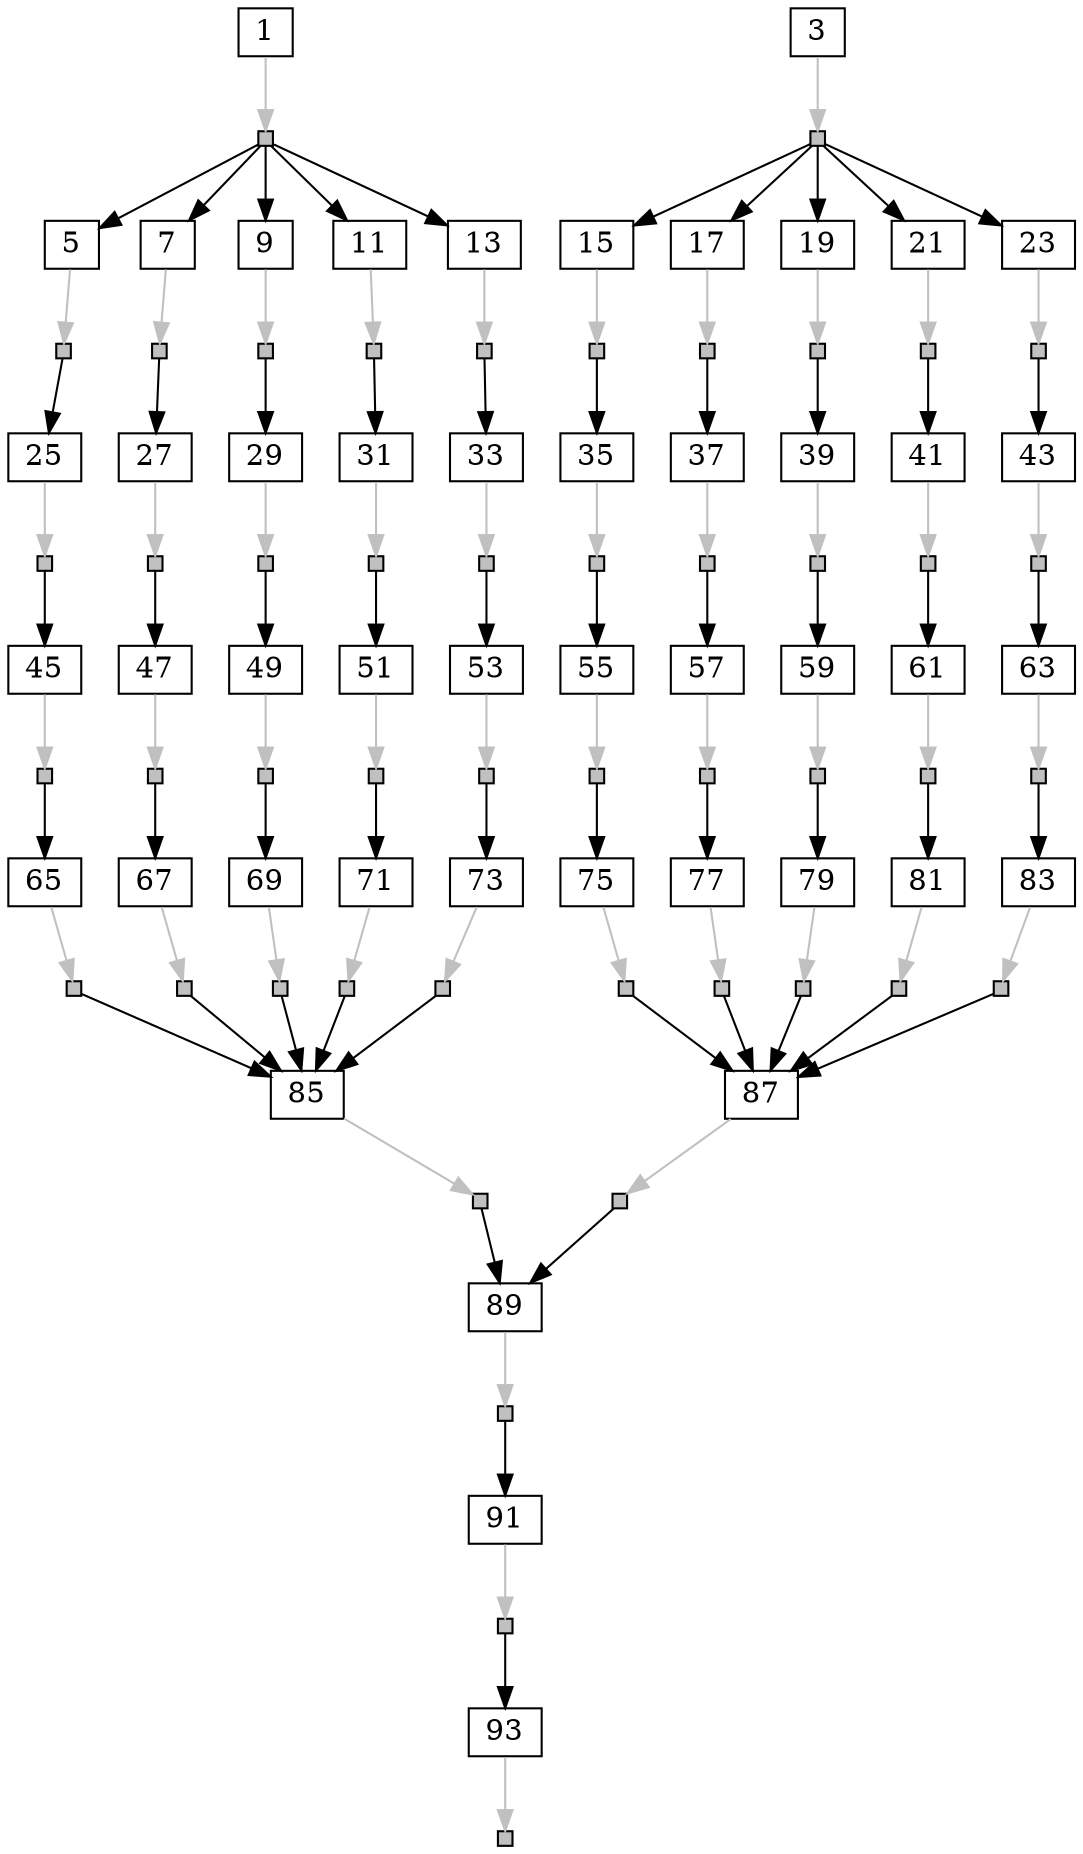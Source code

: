 strict digraph  {
	node [label="\N"];
	1	 [height=0,
		shape=rect,
		size=54.31,
		width=0];
	2	 [fillcolor=gray,
		height=0.1,
		label="",
		shape=rect,
		size=0,
		style=filled,
		width=0.1];
	1 -> 2	 [color=gray,
		size=983111504.0];
	5	 [height=0,
		shape=rect,
		size=21.14,
		width=0];
	2 -> 5	 [size=103218283.0];
	7	 [height=0,
		shape=rect,
		size=10.65,
		width=0];
	2 -> 7	 [size=91502681.0];
	9	 [height=0,
		shape=rect,
		size=10.19,
		width=0];
	2 -> 9	 [size=98002248.0];
	11	 [height=0,
		shape=rect,
		size=20.8,
		width=0];
	2 -> 11	 [size=100028387.0];
	13	 [height=0,
		shape=rect,
		size=9.05,
		width=0];
	2 -> 13	 [size=98804153.0];
	3	 [height=0,
		shape=rect,
		size=19.55,
		width=0];
	4	 [fillcolor=gray,
		height=0.1,
		label="",
		shape=rect,
		size=0,
		style=filled,
		width=0.1];
	3 -> 4	 [color=gray,
		size=357816916.0];
	15	 [height=0,
		shape=rect,
		size=2.87,
		width=0];
	4 -> 15	 [size=34263865.0];
	17	 [height=0,
		shape=rect,
		size=6.61,
		width=0];
	4 -> 17	 [size=35931006.0];
	19	 [height=0,
		shape=rect,
		size=3.39,
		width=0];
	4 -> 19	 [size=37006219.0];
	21	 [height=0,
		shape=rect,
		size=4.49,
		width=0];
	4 -> 21	 [size=34640444.0];
	23	 [height=0,
		shape=rect,
		size=4.85,
		width=0];
	4 -> 23	 [size=37066924.0];
	6	 [fillcolor=gray,
		height=0.1,
		label="",
		shape=rect,
		size=0,
		style=filled,
		width=0.1];
	5 -> 6	 [color=gray,
		size=103218283.0];
	25	 [height=0,
		shape=rect,
		size=3.38,
		width=0];
	6 -> 25	 [size=51624577.0];
	8	 [fillcolor=gray,
		height=0.1,
		label="",
		shape=rect,
		size=0,
		style=filled,
		width=0.1];
	7 -> 8	 [color=gray,
		size=91502681.0];
	27	 [height=0,
		shape=rect,
		size=3.45,
		width=0];
	8 -> 27	 [size=44928647.0];
	10	 [fillcolor=gray,
		height=0.1,
		label="",
		shape=rect,
		size=0,
		style=filled,
		width=0.1];
	9 -> 10	 [color=gray,
		size=98002248.0];
	29	 [height=0,
		shape=rect,
		size=4.36,
		width=0];
	10 -> 29	 [size=50360305.0];
	12	 [fillcolor=gray,
		height=0.1,
		label="",
		shape=rect,
		size=0,
		style=filled,
		width=0.1];
	11 -> 12	 [color=gray,
		size=100028387.0];
	31	 [height=0,
		shape=rect,
		size=2.64,
		width=0];
	12 -> 31	 [size=51988624.0];
	14	 [fillcolor=gray,
		height=0.1,
		label="",
		shape=rect,
		size=0,
		style=filled,
		width=0.1];
	13 -> 14	 [color=gray,
		size=98804153.0];
	33	 [height=0,
		shape=rect,
		size=3.17,
		width=0];
	14 -> 33	 [size=50746606.0];
	16	 [fillcolor=gray,
		height=0.1,
		label="",
		shape=rect,
		size=0,
		style=filled,
		width=0.1];
	15 -> 16	 [color=gray,
		size=34263865.0];
	35	 [height=0,
		shape=rect,
		size=1.28,
		width=0];
	16 -> 35	 [size=17518412.0];
	18	 [fillcolor=gray,
		height=0.1,
		label="",
		shape=rect,
		size=0,
		style=filled,
		width=0.1];
	17 -> 18	 [color=gray,
		size=35931006.0];
	37	 [height=0,
		shape=rect,
		size=1.1,
		width=0];
	18 -> 37	 [size=18211302.0];
	20	 [fillcolor=gray,
		height=0.1,
		label="",
		shape=rect,
		size=0,
		style=filled,
		width=0.1];
	19 -> 20	 [color=gray,
		size=37006219.0];
	39	 [height=0,
		shape=rect,
		size=1.63,
		width=0];
	20 -> 39	 [size=18994617.0];
	22	 [fillcolor=gray,
		height=0.1,
		label="",
		shape=rect,
		size=0,
		style=filled,
		width=0.1];
	21 -> 22	 [color=gray,
		size=34640444.0];
	41	 [height=0,
		shape=rect,
		size=0.79,
		width=0];
	22 -> 41	 [size=16639692.0];
	24	 [fillcolor=gray,
		height=0.1,
		label="",
		shape=rect,
		size=0,
		style=filled,
		width=0.1];
	23 -> 24	 [color=gray,
		size=37066924.0];
	43	 [height=0,
		shape=rect,
		size=1.29,
		width=0];
	24 -> 43	 [size=17779164.0];
	26	 [fillcolor=gray,
		height=0.1,
		label="",
		shape=rect,
		size=0,
		style=filled,
		width=0.1];
	25 -> 26	 [color=gray,
		size=36593042.0];
	45	 [height=0,
		shape=rect,
		size=6.83,
		width=0];
	26 -> 45	 [size=36593042.0];
	28	 [fillcolor=gray,
		height=0.1,
		label="",
		shape=rect,
		size=0,
		style=filled,
		width=0.1];
	27 -> 28	 [color=gray,
		size=32432702.0];
	47	 [height=0,
		shape=rect,
		size=5.51,
		width=0];
	28 -> 47	 [size=32432702.0];
	30	 [fillcolor=gray,
		height=0.1,
		label="",
		shape=rect,
		size=0,
		style=filled,
		width=0.1];
	29 -> 30	 [color=gray,
		size=30951770.0];
	49	 [height=0,
		shape=rect,
		size=3.96,
		width=0];
	30 -> 49	 [size=30951770.0];
	32	 [fillcolor=gray,
		height=0.1,
		label="",
		shape=rect,
		size=0,
		style=filled,
		width=0.1];
	31 -> 32	 [color=gray,
		size=65158917.0];
	51	 [height=0,
		shape=rect,
		size=10.98,
		width=0];
	32 -> 51	 [size=65158917.0];
	34	 [fillcolor=gray,
		height=0.1,
		label="",
		shape=rect,
		size=0,
		style=filled,
		width=0.1];
	33 -> 34	 [color=gray,
		size=36301850.0];
	53	 [height=0,
		shape=rect,
		size=5.56,
		width=0];
	34 -> 53	 [size=36301850.0];
	36	 [fillcolor=gray,
		height=0.1,
		label="",
		shape=rect,
		size=0,
		style=filled,
		width=0.1];
	35 -> 36	 [color=gray,
		size=12299668.0];
	55	 [height=0,
		shape=rect,
		size=2.61,
		width=0];
	36 -> 55	 [size=12299668.0];
	38	 [fillcolor=gray,
		height=0.1,
		label="",
		shape=rect,
		size=0,
		style=filled,
		width=0.1];
	37 -> 38	 [color=gray,
		size=9353368.0];
	57	 [height=0,
		shape=rect,
		size=1.5,
		width=0];
	38 -> 57	 [size=9353368.0];
	40	 [fillcolor=gray,
		height=0.1,
		label="",
		shape=rect,
		size=0,
		style=filled,
		width=0.1];
	39 -> 40	 [color=gray,
		size=11599146.0];
	59	 [height=0,
		shape=rect,
		size=1.54,
		width=0];
	40 -> 59	 [size=11599146.0];
	42	 [fillcolor=gray,
		height=0.1,
		label="",
		shape=rect,
		size=0,
		style=filled,
		width=0.1];
	41 -> 42	 [color=gray,
		size=10188982.0];
	61	 [height=0,
		shape=rect,
		size=2.07,
		width=0];
	42 -> 61	 [size=10188982.0];
	44	 [fillcolor=gray,
		height=0.1,
		label="",
		shape=rect,
		size=0,
		style=filled,
		width=0.1];
	43 -> 44	 [color=gray,
		size=14183635.0];
	63	 [height=0,
		shape=rect,
		size=2.8,
		width=0];
	44 -> 63	 [size=14183635.0];
	46	 [fillcolor=gray,
		height=0.1,
		label="",
		shape=rect,
		size=0,
		style=filled,
		width=0.1];
	45 -> 46	 [color=gray,
		size=8166324.0];
	65	 [height=0,
		shape=rect,
		size=13174.92,
		width=0];
	46 -> 65	 [size=8166324.0];
	48	 [fillcolor=gray,
		height=0.1,
		label="",
		shape=rect,
		size=0,
		style=filled,
		width=0.1];
	47 -> 48	 [color=gray,
		size=7736318.0];
	67	 [height=0,
		shape=rect,
		size=17661.71,
		width=0];
	48 -> 67	 [size=7736318.0];
	50	 [fillcolor=gray,
		height=0.1,
		label="",
		shape=rect,
		size=0,
		style=filled,
		width=0.1];
	49 -> 50	 [color=gray,
		size=6902947.0];
	69	 [height=0,
		shape=rect,
		size=9548.4,
		width=0];
	50 -> 69	 [size=6902947.0];
	52	 [fillcolor=gray,
		height=0.1,
		label="",
		shape=rect,
		size=0,
		style=filled,
		width=0.1];
	51 -> 52	 [color=gray,
		size=14788945.0];
	71	 [height=0,
		shape=rect,
		size=13456.9,
		width=0];
	52 -> 71	 [size=14788945.0];
	54	 [fillcolor=gray,
		height=0.1,
		label="",
		shape=rect,
		size=0,
		style=filled,
		width=0.1];
	53 -> 54	 [color=gray,
		size=8349377.0];
	73	 [height=0,
		shape=rect,
		size=12535.99,
		width=0];
	54 -> 73	 [size=8349377.0];
	56	 [fillcolor=gray,
		height=0.1,
		label="",
		shape=rect,
		size=0,
		style=filled,
		width=0.1];
	55 -> 56	 [color=gray,
		size=2887581.0];
	75	 [height=0,
		shape=rect,
		size=13670.83,
		width=0];
	56 -> 75	 [size=2887581.0];
	58	 [fillcolor=gray,
		height=0.1,
		label="",
		shape=rect,
		size=0,
		style=filled,
		width=0.1];
	57 -> 58	 [color=gray,
		size=2115188.0];
	77	 [height=0,
		shape=rect,
		size=16617.2,
		width=0];
	58 -> 77	 [size=2115188.0];
	60	 [fillcolor=gray,
		height=0.1,
		label="",
		shape=rect,
		size=0,
		style=filled,
		width=0.1];
	59 -> 60	 [color=gray,
		size=2602278.0];
	79	 [height=0,
		shape=rect,
		size=13435.08,
		width=0];
	60 -> 79	 [size=2602278.0];
	62	 [fillcolor=gray,
		height=0.1,
		label="",
		shape=rect,
		size=0,
		style=filled,
		width=0.1];
	61 -> 62	 [color=gray,
		size=2419002.0];
	81	 [height=0,
		shape=rect,
		size=13908.59,
		width=0];
	62 -> 81	 [size=2419002.0];
	64	 [fillcolor=gray,
		height=0.1,
		label="",
		shape=rect,
		size=0,
		style=filled,
		width=0.1];
	63 -> 64	 [color=gray,
		size=3234410.0];
	83	 [height=0,
		shape=rect,
		size=12141.43,
		width=0];
	64 -> 83	 [size=3234410.0];
	66	 [fillcolor=gray,
		height=0.1,
		label="",
		shape=rect,
		size=0,
		style=filled,
		width=0.1];
	65 -> 66	 [color=gray,
		size=5001440700.0];
	85	 [height=0,
		shape=rect,
		size=30.21,
		width=0];
	66 -> 85	 [size=8876439.0];
	68	 [fillcolor=gray,
		height=0.1,
		label="",
		shape=rect,
		size=0,
		style=filled,
		width=0.1];
	67 -> 68	 [color=gray,
		size=5000973302.0];
	68 -> 85	 [size=8409041.0];
	70	 [fillcolor=gray,
		height=0.1,
		label="",
		shape=rect,
		size=0,
		style=filled,
		width=0.1];
	69 -> 70	 [color=gray,
		size=5000067464.0];
	70 -> 85	 [size=7503203.0];
	72	 [fillcolor=gray,
		height=0.1,
		label="",
		shape=rect,
		size=0,
		style=filled,
		width=0.1];
	71 -> 72	 [color=gray,
		size=5008639201.0];
	72 -> 85	 [size=16074940.0];
	74	 [fillcolor=gray,
		height=0.1,
		label="",
		shape=rect,
		size=0,
		style=filled,
		width=0.1];
	73 -> 74	 [color=gray,
		size=5001639670.0];
	74 -> 85	 [size=9075409.0];
	76	 [fillcolor=gray,
		height=0.1,
		label="",
		shape=rect,
		size=0,
		style=filled,
		width=0.1];
	75 -> 76	 [color=gray,
		size=4995702936.0];
	87	 [height=0,
		shape=rect,
		size=8.95,
		width=0];
	76 -> 87	 [size=3138675.0];
	78	 [fillcolor=gray,
		height=0.1,
		label="",
		shape=rect,
		size=0,
		style=filled,
		width=0.1];
	77 -> 78	 [color=gray,
		size=4994863378.0];
	78 -> 87	 [size=2299117.0];
	80	 [fillcolor=gray,
		height=0.1,
		label="",
		shape=rect,
		size=0,
		style=filled,
		width=0.1];
	79 -> 80	 [color=gray,
		size=4995392824.0];
	80 -> 87	 [size=2828563.0];
	82	 [fillcolor=gray,
		height=0.1,
		label="",
		shape=rect,
		size=0,
		style=filled,
		width=0.1];
	81 -> 82	 [color=gray,
		size=4995193611.0];
	82 -> 87	 [size=2629350.0];
	84	 [fillcolor=gray,
		height=0.1,
		label="",
		shape=rect,
		size=0,
		style=filled,
		width=0.1];
	83 -> 84	 [color=gray,
		size=4996079924.0];
	84 -> 87	 [size=3515663.0];
	86	 [fillcolor=gray,
		height=0.1,
		label="",
		shape=rect,
		size=0,
		style=filled,
		width=0.1];
	85 -> 86	 [color=gray,
		size=47112294.0];
	89	 [height=0,
		shape=rect,
		size=27.87,
		width=0];
	86 -> 89	 [size=47112294.0];
	88	 [fillcolor=gray,
		height=0.1,
		label="",
		shape=rect,
		size=0,
		style=filled,
		width=0.1];
	87 -> 88	 [color=gray,
		size=13595630.0];
	88 -> 89	 [size=13595630.0];
	90	 [fillcolor=gray,
		height=0.1,
		label="",
		shape=rect,
		size=0,
		style=filled,
		width=0.1];
	89 -> 90	 [color=gray,
		size=59377415.0];
	91	 [height=0,
		shape=rect,
		size=0.07,
		width=0];
	90 -> 91	 [size=57271626.0];
	92	 [fillcolor=gray,
		height=0.1,
		label="",
		shape=rect,
		size=0,
		style=filled,
		width=0.1];
	91 -> 92	 [color=gray,
		size=753949.0];
	93	 [height=0,
		shape=rect,
		size=4755.58,
		width=0];
	92 -> 93	 [size=753949.0];
	94	 [fillcolor=gray,
		height=0.1,
		label="",
		shape=rect,
		size=0,
		style=filled,
		width=0.1];
	93 -> 94	 [color=gray,
		size=4999224608.0];
}
